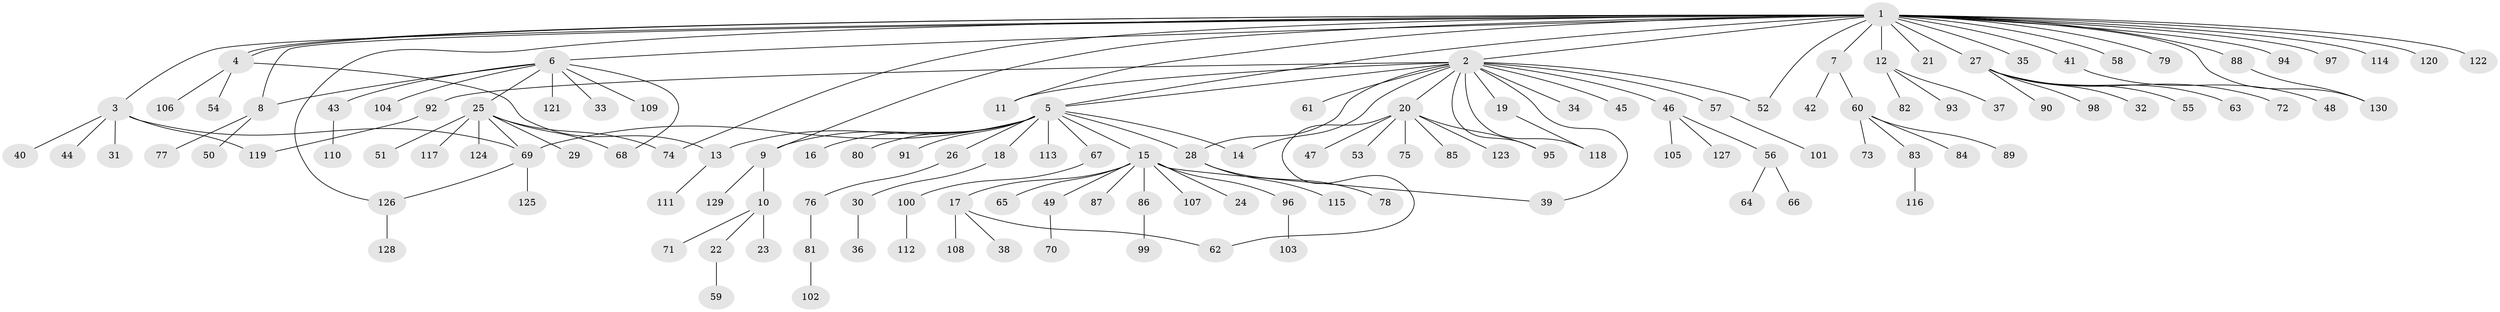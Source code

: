 // Generated by graph-tools (version 1.1) at 2025/14/03/09/25 04:14:45]
// undirected, 130 vertices, 149 edges
graph export_dot {
graph [start="1"]
  node [color=gray90,style=filled];
  1;
  2;
  3;
  4;
  5;
  6;
  7;
  8;
  9;
  10;
  11;
  12;
  13;
  14;
  15;
  16;
  17;
  18;
  19;
  20;
  21;
  22;
  23;
  24;
  25;
  26;
  27;
  28;
  29;
  30;
  31;
  32;
  33;
  34;
  35;
  36;
  37;
  38;
  39;
  40;
  41;
  42;
  43;
  44;
  45;
  46;
  47;
  48;
  49;
  50;
  51;
  52;
  53;
  54;
  55;
  56;
  57;
  58;
  59;
  60;
  61;
  62;
  63;
  64;
  65;
  66;
  67;
  68;
  69;
  70;
  71;
  72;
  73;
  74;
  75;
  76;
  77;
  78;
  79;
  80;
  81;
  82;
  83;
  84;
  85;
  86;
  87;
  88;
  89;
  90;
  91;
  92;
  93;
  94;
  95;
  96;
  97;
  98;
  99;
  100;
  101;
  102;
  103;
  104;
  105;
  106;
  107;
  108;
  109;
  110;
  111;
  112;
  113;
  114;
  115;
  116;
  117;
  118;
  119;
  120;
  121;
  122;
  123;
  124;
  125;
  126;
  127;
  128;
  129;
  130;
  1 -- 2;
  1 -- 3;
  1 -- 4;
  1 -- 4;
  1 -- 5;
  1 -- 6;
  1 -- 7;
  1 -- 8;
  1 -- 9;
  1 -- 11;
  1 -- 12;
  1 -- 21;
  1 -- 27;
  1 -- 35;
  1 -- 41;
  1 -- 52;
  1 -- 58;
  1 -- 74;
  1 -- 79;
  1 -- 88;
  1 -- 94;
  1 -- 97;
  1 -- 114;
  1 -- 120;
  1 -- 122;
  1 -- 126;
  1 -- 130;
  2 -- 5;
  2 -- 11;
  2 -- 14;
  2 -- 19;
  2 -- 20;
  2 -- 28;
  2 -- 34;
  2 -- 39;
  2 -- 45;
  2 -- 46;
  2 -- 52;
  2 -- 57;
  2 -- 61;
  2 -- 92;
  2 -- 95;
  2 -- 118;
  3 -- 31;
  3 -- 40;
  3 -- 44;
  3 -- 69;
  3 -- 119;
  4 -- 13;
  4 -- 54;
  4 -- 106;
  5 -- 9;
  5 -- 13;
  5 -- 14;
  5 -- 15;
  5 -- 16;
  5 -- 18;
  5 -- 26;
  5 -- 28;
  5 -- 67;
  5 -- 69;
  5 -- 80;
  5 -- 91;
  5 -- 113;
  6 -- 8;
  6 -- 25;
  6 -- 33;
  6 -- 43;
  6 -- 68;
  6 -- 104;
  6 -- 109;
  6 -- 121;
  7 -- 42;
  7 -- 60;
  8 -- 50;
  8 -- 77;
  9 -- 10;
  9 -- 129;
  10 -- 22;
  10 -- 23;
  10 -- 71;
  12 -- 37;
  12 -- 82;
  12 -- 93;
  13 -- 111;
  15 -- 17;
  15 -- 24;
  15 -- 39;
  15 -- 49;
  15 -- 65;
  15 -- 86;
  15 -- 87;
  15 -- 96;
  15 -- 107;
  17 -- 38;
  17 -- 62;
  17 -- 108;
  18 -- 30;
  19 -- 118;
  20 -- 47;
  20 -- 53;
  20 -- 62;
  20 -- 75;
  20 -- 85;
  20 -- 95;
  20 -- 123;
  22 -- 59;
  25 -- 29;
  25 -- 51;
  25 -- 68;
  25 -- 69;
  25 -- 74;
  25 -- 117;
  25 -- 124;
  26 -- 76;
  27 -- 32;
  27 -- 55;
  27 -- 63;
  27 -- 72;
  27 -- 90;
  27 -- 98;
  28 -- 78;
  28 -- 115;
  30 -- 36;
  41 -- 48;
  43 -- 110;
  46 -- 56;
  46 -- 105;
  46 -- 127;
  49 -- 70;
  56 -- 64;
  56 -- 66;
  57 -- 101;
  60 -- 73;
  60 -- 83;
  60 -- 84;
  60 -- 89;
  67 -- 100;
  69 -- 125;
  69 -- 126;
  76 -- 81;
  81 -- 102;
  83 -- 116;
  86 -- 99;
  88 -- 130;
  92 -- 119;
  96 -- 103;
  100 -- 112;
  126 -- 128;
}
